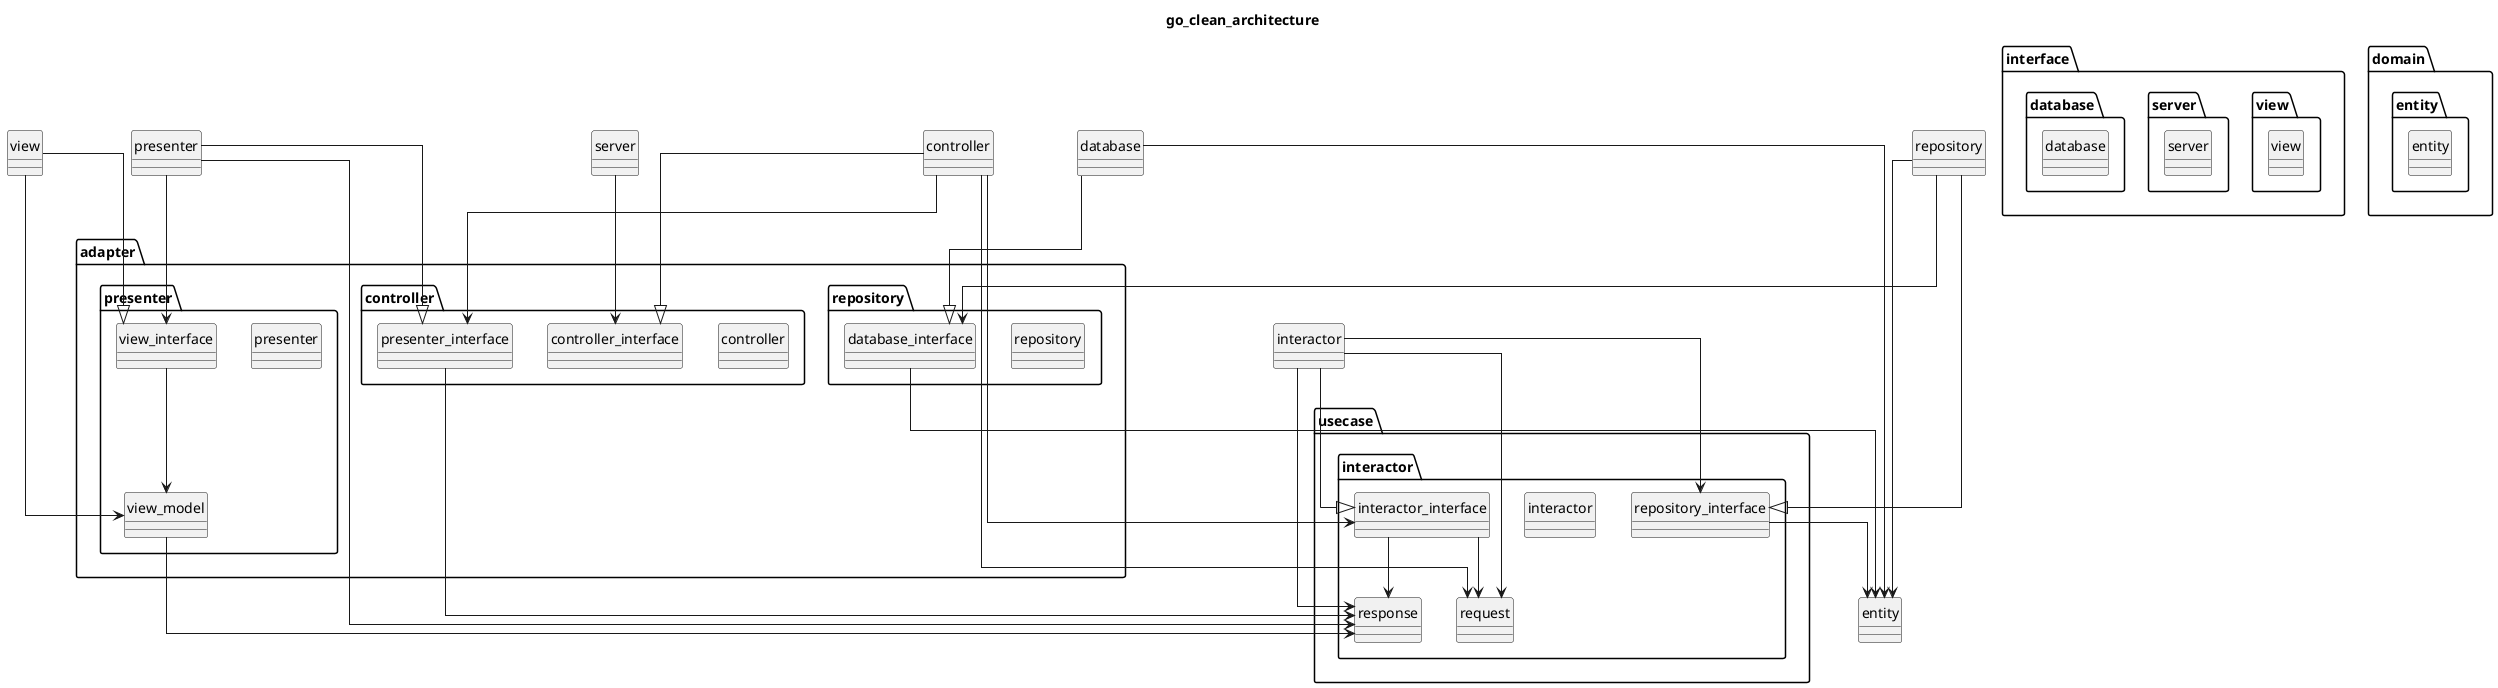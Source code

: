 @startuml

' hide the spot
hide circle

' avoid problems with angled crows feet
skinparam linetype ortho

title go_clean_architecture

package "interface" {
    package "view" {
        class "view" as view {
        }
    }
    package "server" {
        class "server" as server {
        }
    }
    package "database" {
        class "database" as database {
        }
    }
}

package "adapter" {
   package "presenter" {
       class "presenter" as presenter {
       }
       class "view_interface" as view_interface {
       }
       class "view_model" as view_model {
       }
   }
   package "controller" {
       class "controller" as controller {
       }
       class "controller_interface" as controller_interface {
       }
       class "presenter_interface" as presenter_interface {
       }
   }
   package "repository" {
       class "repository" as repository {
       }
       class "database_interface" as database_interface {
       }
   }
}

package "usecase" {
    package "interactor" {
        class "request" as request {
        }
        class "interactor_interface" as interactor_interface {
        }
        class "interactor" as interactor {
        }
        class "response" as response {
        }
        class "repository_interface" as repository_interface {
        }
    }
}

package "domain" {
    package "entity" {
        class "entity" as entity {
        }
    }
}

view --|> view_interface
view --> view_model
presenter --|> presenter_interface
presenter --> view_interface
presenter --> response
view_interface --> view_model
view_model --> response
server --> controller_interface
controller --> interactor_interface
controller --> presenter_interface
controller --> request
controller --|> controller_interface
presenter_interface --> response
interactor --> repository_interface
interactor --|> interactor_interface
interactor --> response
interactor --> request
interactor_interface --> response
interactor_interface --> request
repository_interface --> entity
repository --> database_interface
repository --|> repository_interface
repository --> entity
database_interface --> entity
database --|> database_interface
database --> entity

@enduml